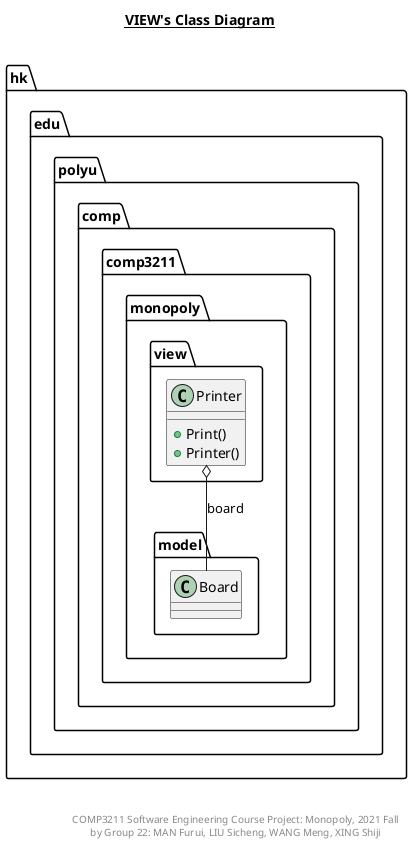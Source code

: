 @startuml

title __VIEW's Class Diagram__\n

  namespace hk.edu.polyu.comp.comp3211.monopoly {
    namespace view {
      class hk.edu.polyu.comp.comp3211.monopoly.view.Printer {
          + Print()
          + Printer()
      }
    }
  }
  

  hk.edu.polyu.comp.comp3211.monopoly.view.Printer o-- hk.edu.polyu.comp.comp3211.monopoly.model.Board : board


right footer


COMP3211 Software Engineering Course Project: Monopoly, 2021 Fall
by Group 22: MAN Furui, LIU Sicheng, WANG Meng, XING Shiji
endfooter

@enduml
